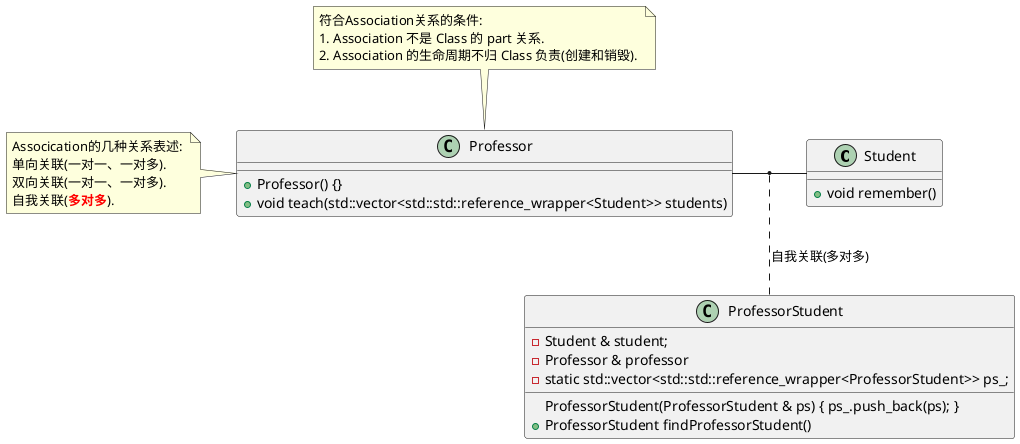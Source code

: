 @startuml "关联: 实线+箭头; 自我关联(多对多)"


class Student {
	+ void remember()
}


class Professor {
	+ Professor() {}
	+ void teach(std::vector<std::std::reference_wrapper<Student>> students)
}


class ProfessorStudent {
	- Student & student;
	- Professor & professor
	- static std::vector<std::std::reference_wrapper<ProfessorStudent>> ps_;

	ProfessorStudent(ProfessorStudent & ps) { ps_.push_back(ps); }
	+ ProfessorStudent findProfessorStudent()
}


note "Assocication的几种关系表述: \n\
单向关联(一对一、一对多). \n\
双向关联(一对一、一对多). \n\
自我关联(<b><color:red>多对多</color></b>). \
" as n1


note "符合Association关系的条件:\n\
1. Association 不是 Class 的 part 关系. \n\
2. Association 的生命周期不归 Class 负责(创建和销毁). \
" as n2


Professor .up. n2
Professor .left. n1
Professor -right- Student
(Professor, Student) .. ProfessorStudent: 自我关联(多对多)


@enduml